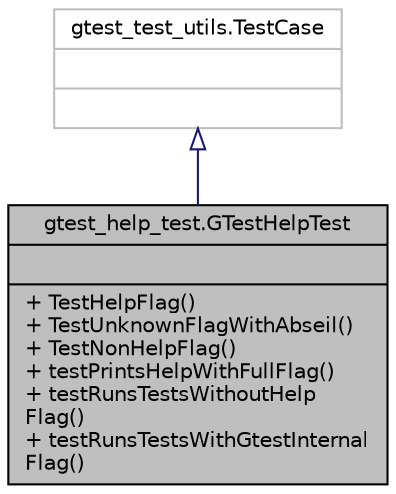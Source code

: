 digraph "gtest_help_test.GTestHelpTest"
{
 // LATEX_PDF_SIZE
  bgcolor="transparent";
  edge [fontname="Helvetica",fontsize="10",labelfontname="Helvetica",labelfontsize="10"];
  node [fontname="Helvetica",fontsize="10",shape=record];
  Node1 [label="{gtest_help_test.GTestHelpTest\n||+ TestHelpFlag()\l+ TestUnknownFlagWithAbseil()\l+ TestNonHelpFlag()\l+ testPrintsHelpWithFullFlag()\l+ testRunsTestsWithoutHelp\lFlag()\l+ testRunsTestsWithGtestInternal\lFlag()\l}",height=0.2,width=0.4,color="black", fillcolor="grey75", style="filled", fontcolor="black",tooltip=" "];
  Node2 -> Node1 [dir="back",color="midnightblue",fontsize="10",style="solid",arrowtail="onormal",fontname="Helvetica"];
  Node2 [label="{gtest_test_utils.TestCase\n||}",height=0.2,width=0.4,color="grey75",tooltip=" "];
}
